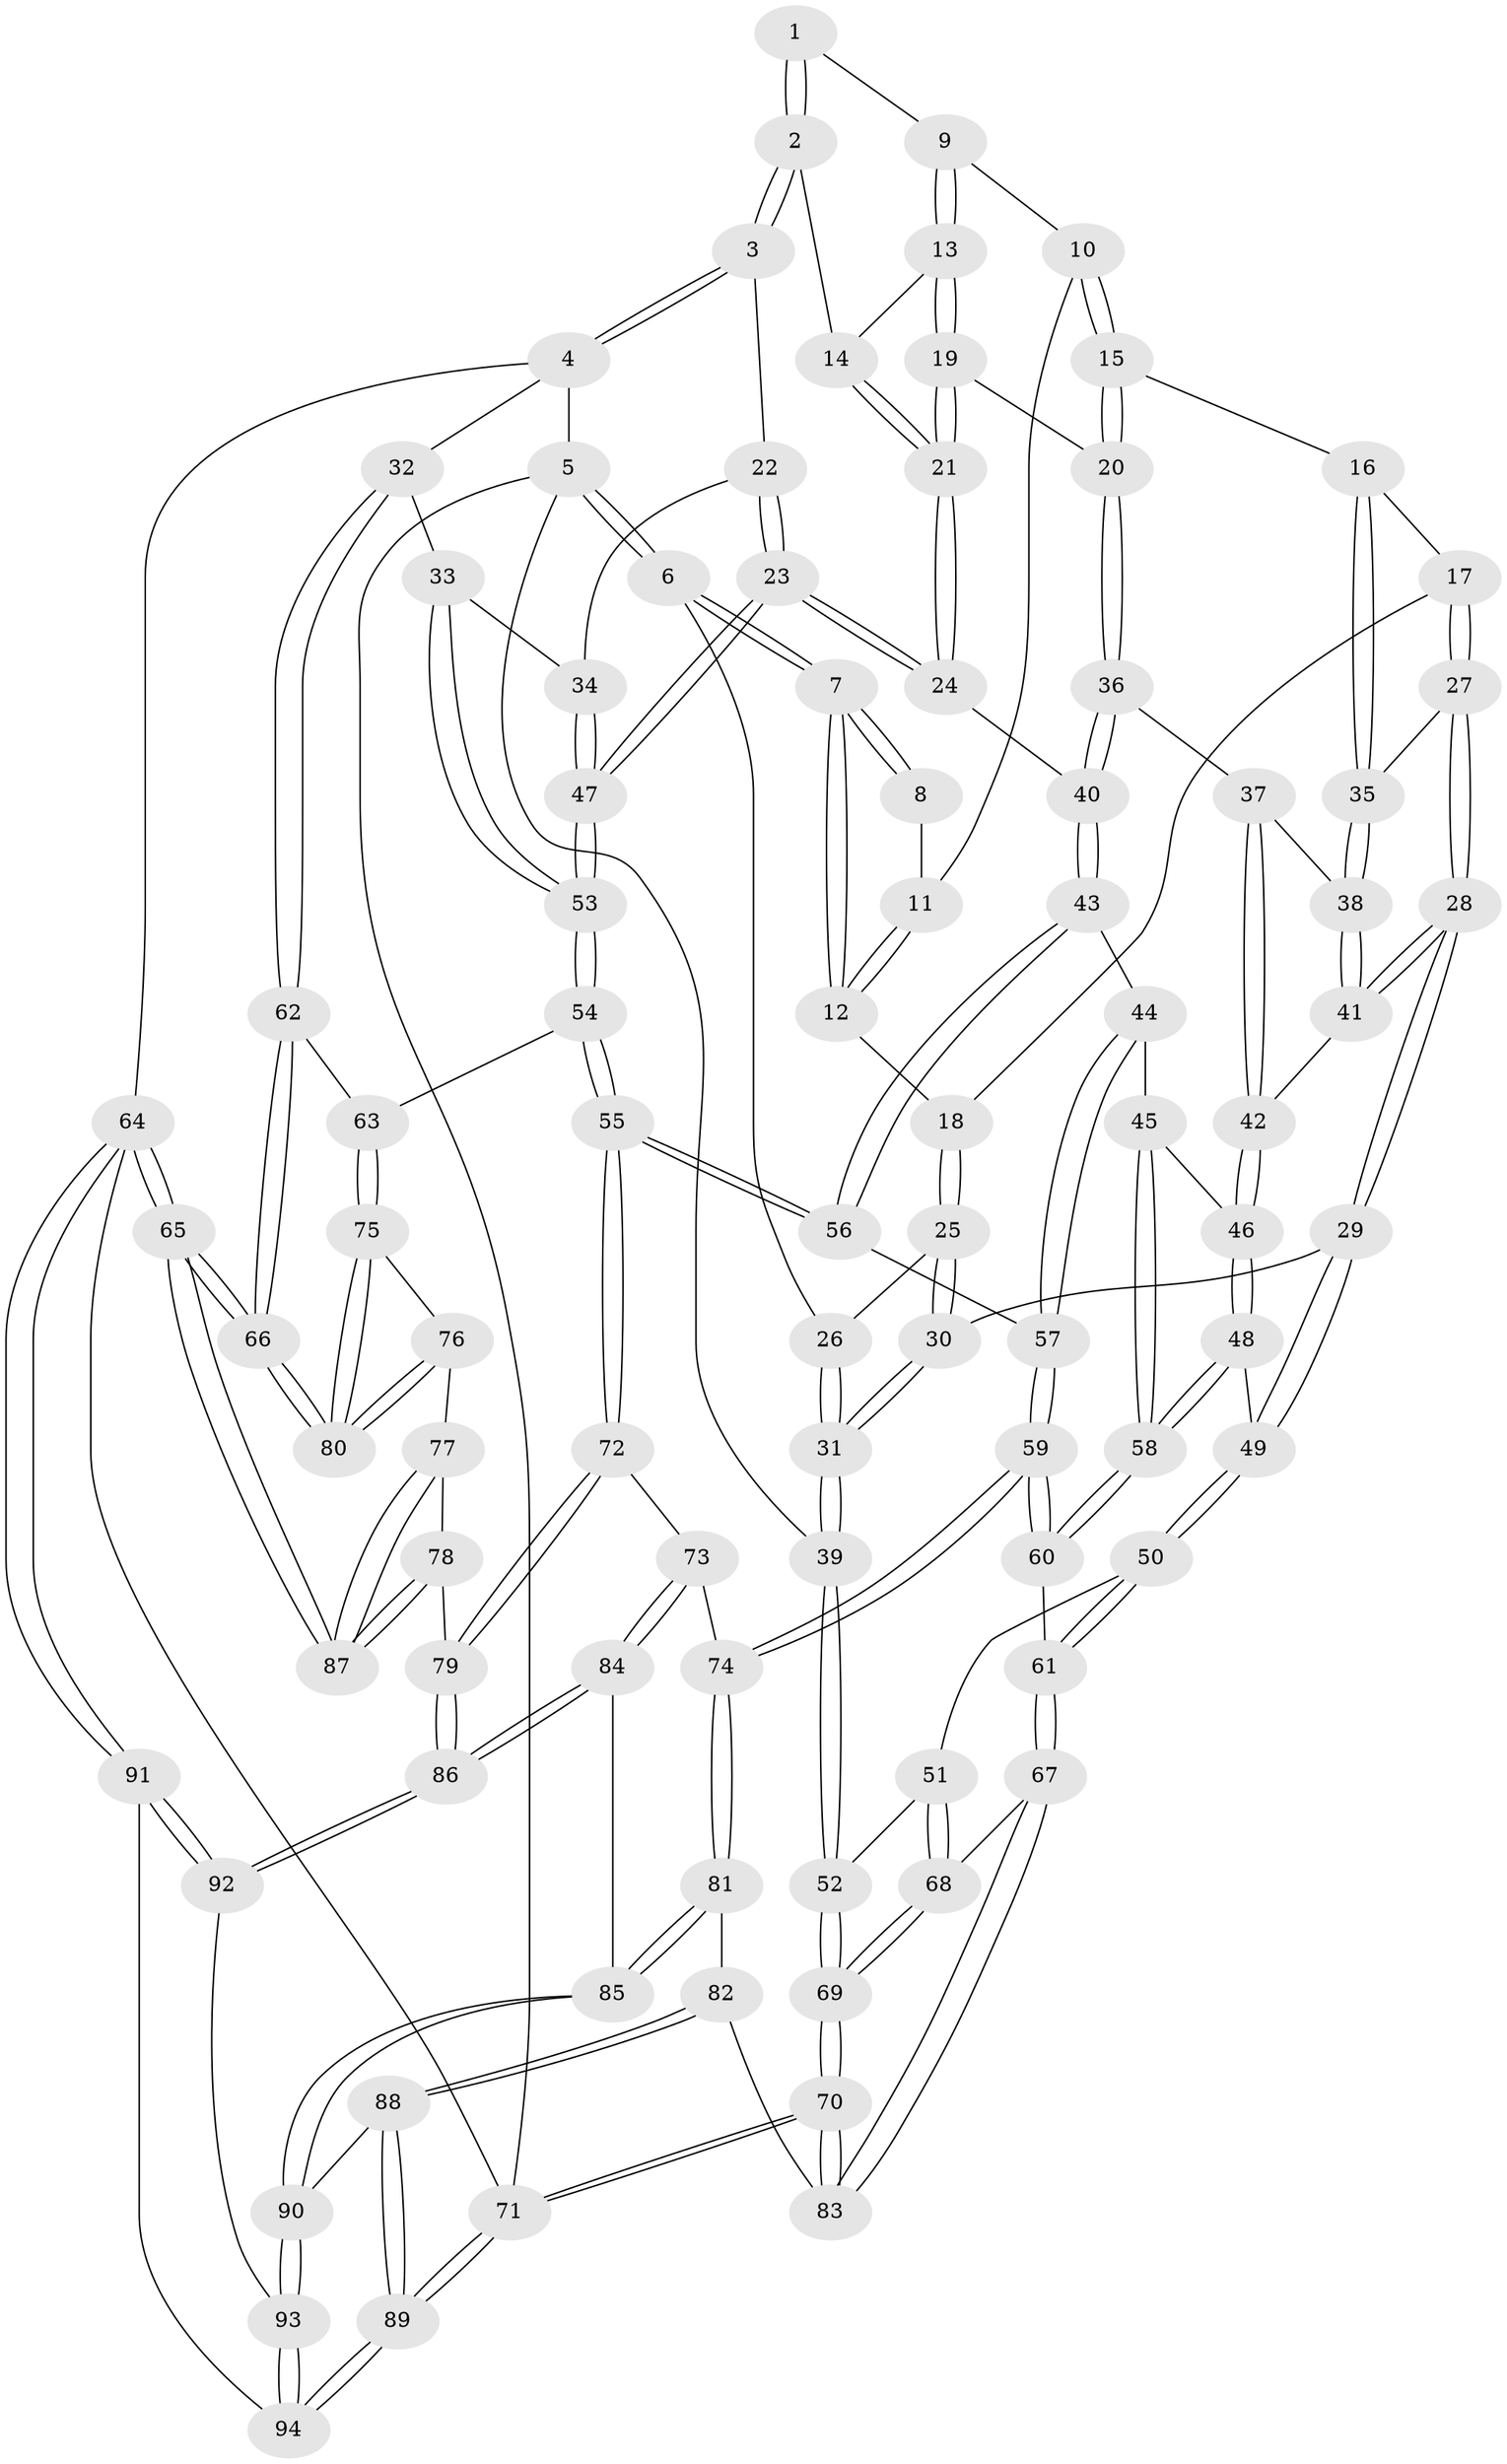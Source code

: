 // Generated by graph-tools (version 1.1) at 2025/27/03/09/25 03:27:04]
// undirected, 94 vertices, 232 edges
graph export_dot {
graph [start="1"]
  node [color=gray90,style=filled];
  1 [pos="+0.4045017041059157+0"];
  2 [pos="+0.9935576537493904+0"];
  3 [pos="+1+0"];
  4 [pos="+1+0"];
  5 [pos="+0+0"];
  6 [pos="+0+0"];
  7 [pos="+0+0"];
  8 [pos="+0.2266536184051152+0"];
  9 [pos="+0.40479308494526506+0"];
  10 [pos="+0.3795897701796872+0"];
  11 [pos="+0.2047016090809292+0.034646042828225754"];
  12 [pos="+0.18095780847201093+0.08830546901965171"];
  13 [pos="+0.5683350231507277+0.09368429931103242"];
  14 [pos="+0.839456526428738+0"];
  15 [pos="+0.3640178589430167+0.06919735254123986"];
  16 [pos="+0.2872717623143342+0.13572423240896217"];
  17 [pos="+0.2140655295382645+0.13249618312680694"];
  18 [pos="+0.18675796560855887+0.12286850128054506"];
  19 [pos="+0.5584912788501029+0.1352602421499765"];
  20 [pos="+0.4848970322723448+0.17630042243311025"];
  21 [pos="+0.710194849837427+0.2427582186221451"];
  22 [pos="+0.894877625341088+0.1686065135042828"];
  23 [pos="+0.74894422842757+0.3281353683525239"];
  24 [pos="+0.7244395649760981+0.3084646331876746"];
  25 [pos="+0.15103546883849886+0.14100898010606253"];
  26 [pos="+0.07638304615229499+0.12999774781364293"];
  27 [pos="+0.2130407442983512+0.24967332296260408"];
  28 [pos="+0.19388545557307965+0.32560720836749046"];
  29 [pos="+0.161434707548205+0.3498847708594968"];
  30 [pos="+0.09752617572999908+0.3275621705203024"];
  31 [pos="+0+0.35872694211790446"];
  32 [pos="+1+0.2997857690885056"];
  33 [pos="+1+0.31569321980064474"];
  34 [pos="+0.9414200243359099+0.30187181726181633"];
  35 [pos="+0.31659221769547413+0.22040369651071687"];
  36 [pos="+0.46059489059586733+0.2691405512796294"];
  37 [pos="+0.3670162017344763+0.27155961391672917"];
  38 [pos="+0.32763936519125414+0.24357043934405717"];
  39 [pos="+0+0.3693062933620198"];
  40 [pos="+0.5189942668874427+0.3567305444855742"];
  41 [pos="+0.20337982789400305+0.3228931285998253"];
  42 [pos="+0.33268633975784284+0.34707998448559385"];
  43 [pos="+0.5156996740023343+0.36572599495185937"];
  44 [pos="+0.4823293641561326+0.40838967220619327"];
  45 [pos="+0.4333629978565978+0.43808071595116815"];
  46 [pos="+0.3348429549861696+0.39232329868711663"];
  47 [pos="+0.7529832967086774+0.3332930223849745"];
  48 [pos="+0.2464009033551539+0.45110966943958847"];
  49 [pos="+0.2116733916293933+0.4449115412163581"];
  50 [pos="+0.13527666322213716+0.5657127849012659"];
  51 [pos="+0.0964700501078895+0.5676295625493063"];
  52 [pos="+0+0.405004702707698"];
  53 [pos="+0.7905214372654623+0.5265534533824638"];
  54 [pos="+0.7905321384486477+0.5306722669059685"];
  55 [pos="+0.6758859776997665+0.5818077716401293"];
  56 [pos="+0.6673263645720271+0.5786425642621651"];
  57 [pos="+0.5443475127064866+0.5698158187105236"];
  58 [pos="+0.37094270955922104+0.5772855232053246"];
  59 [pos="+0.40372000870803704+0.6335713406761369"];
  60 [pos="+0.37458995911532095+0.6071525376187716"];
  61 [pos="+0.21884023653585521+0.6490970231605888"];
  62 [pos="+1+0.43072142716071793"];
  63 [pos="+0.8139461632264351+0.5494137878369998"];
  64 [pos="+1+1"];
  65 [pos="+1+0.9824972276578385"];
  66 [pos="+1+0.8389169131426095"];
  67 [pos="+0.20402856328708296+0.7079305635602423"];
  68 [pos="+0.023102031686432548+0.7604183994496568"];
  69 [pos="+0+1"];
  70 [pos="+0+1"];
  71 [pos="+0+1"];
  72 [pos="+0.642368785157708+0.683614501592258"];
  73 [pos="+0.48836380825316156+0.7327421269886056"];
  74 [pos="+0.4080128798809687+0.6481321326851863"];
  75 [pos="+0.8214537312016642+0.5614694236554035"];
  76 [pos="+0.8136380954011269+0.7482282439632115"];
  77 [pos="+0.8055190254973743+0.7690629076978843"];
  78 [pos="+0.7411501142854051+0.8418462729180141"];
  79 [pos="+0.7009358886429186+0.865256638950568"];
  80 [pos="+1+0.7459155305859182"];
  81 [pos="+0.3167147323533422+0.8129639291531203"];
  82 [pos="+0.29260490206844836+0.8202970116140513"];
  83 [pos="+0.24055622007090738+0.8052254841394334"];
  84 [pos="+0.5004615920024054+0.8706437233882596"];
  85 [pos="+0.480156387265405+0.8901875130479555"];
  86 [pos="+0.699840626814549+0.867436396240764"];
  87 [pos="+1+0.9270979169846556"];
  88 [pos="+0.29775789074958314+0.9330214190432312"];
  89 [pos="+0+1"];
  90 [pos="+0.4519220386583679+0.9823518517922415"];
  91 [pos="+0.8524021266515207+1"];
  92 [pos="+0.7179698233238027+0.939423259477482"];
  93 [pos="+0.45535558399455217+1"];
  94 [pos="+0.45195378544260273+1"];
  1 -- 2;
  1 -- 2;
  1 -- 9;
  2 -- 3;
  2 -- 3;
  2 -- 14;
  3 -- 4;
  3 -- 4;
  3 -- 22;
  4 -- 5;
  4 -- 32;
  4 -- 64;
  5 -- 6;
  5 -- 6;
  5 -- 39;
  5 -- 71;
  6 -- 7;
  6 -- 7;
  6 -- 26;
  7 -- 8;
  7 -- 8;
  7 -- 12;
  7 -- 12;
  8 -- 11;
  9 -- 10;
  9 -- 13;
  9 -- 13;
  10 -- 11;
  10 -- 15;
  10 -- 15;
  11 -- 12;
  11 -- 12;
  12 -- 18;
  13 -- 14;
  13 -- 19;
  13 -- 19;
  14 -- 21;
  14 -- 21;
  15 -- 16;
  15 -- 20;
  15 -- 20;
  16 -- 17;
  16 -- 35;
  16 -- 35;
  17 -- 18;
  17 -- 27;
  17 -- 27;
  18 -- 25;
  18 -- 25;
  19 -- 20;
  19 -- 21;
  19 -- 21;
  20 -- 36;
  20 -- 36;
  21 -- 24;
  21 -- 24;
  22 -- 23;
  22 -- 23;
  22 -- 34;
  23 -- 24;
  23 -- 24;
  23 -- 47;
  23 -- 47;
  24 -- 40;
  25 -- 26;
  25 -- 30;
  25 -- 30;
  26 -- 31;
  26 -- 31;
  27 -- 28;
  27 -- 28;
  27 -- 35;
  28 -- 29;
  28 -- 29;
  28 -- 41;
  28 -- 41;
  29 -- 30;
  29 -- 49;
  29 -- 49;
  30 -- 31;
  30 -- 31;
  31 -- 39;
  31 -- 39;
  32 -- 33;
  32 -- 62;
  32 -- 62;
  33 -- 34;
  33 -- 53;
  33 -- 53;
  34 -- 47;
  34 -- 47;
  35 -- 38;
  35 -- 38;
  36 -- 37;
  36 -- 40;
  36 -- 40;
  37 -- 38;
  37 -- 42;
  37 -- 42;
  38 -- 41;
  38 -- 41;
  39 -- 52;
  39 -- 52;
  40 -- 43;
  40 -- 43;
  41 -- 42;
  42 -- 46;
  42 -- 46;
  43 -- 44;
  43 -- 56;
  43 -- 56;
  44 -- 45;
  44 -- 57;
  44 -- 57;
  45 -- 46;
  45 -- 58;
  45 -- 58;
  46 -- 48;
  46 -- 48;
  47 -- 53;
  47 -- 53;
  48 -- 49;
  48 -- 58;
  48 -- 58;
  49 -- 50;
  49 -- 50;
  50 -- 51;
  50 -- 61;
  50 -- 61;
  51 -- 52;
  51 -- 68;
  51 -- 68;
  52 -- 69;
  52 -- 69;
  53 -- 54;
  53 -- 54;
  54 -- 55;
  54 -- 55;
  54 -- 63;
  55 -- 56;
  55 -- 56;
  55 -- 72;
  55 -- 72;
  56 -- 57;
  57 -- 59;
  57 -- 59;
  58 -- 60;
  58 -- 60;
  59 -- 60;
  59 -- 60;
  59 -- 74;
  59 -- 74;
  60 -- 61;
  61 -- 67;
  61 -- 67;
  62 -- 63;
  62 -- 66;
  62 -- 66;
  63 -- 75;
  63 -- 75;
  64 -- 65;
  64 -- 65;
  64 -- 91;
  64 -- 91;
  64 -- 71;
  65 -- 66;
  65 -- 66;
  65 -- 87;
  65 -- 87;
  66 -- 80;
  66 -- 80;
  67 -- 68;
  67 -- 83;
  67 -- 83;
  68 -- 69;
  68 -- 69;
  69 -- 70;
  69 -- 70;
  70 -- 71;
  70 -- 71;
  70 -- 83;
  70 -- 83;
  71 -- 89;
  71 -- 89;
  72 -- 73;
  72 -- 79;
  72 -- 79;
  73 -- 74;
  73 -- 84;
  73 -- 84;
  74 -- 81;
  74 -- 81;
  75 -- 76;
  75 -- 80;
  75 -- 80;
  76 -- 77;
  76 -- 80;
  76 -- 80;
  77 -- 78;
  77 -- 87;
  77 -- 87;
  78 -- 79;
  78 -- 87;
  78 -- 87;
  79 -- 86;
  79 -- 86;
  81 -- 82;
  81 -- 85;
  81 -- 85;
  82 -- 83;
  82 -- 88;
  82 -- 88;
  84 -- 85;
  84 -- 86;
  84 -- 86;
  85 -- 90;
  85 -- 90;
  86 -- 92;
  86 -- 92;
  88 -- 89;
  88 -- 89;
  88 -- 90;
  89 -- 94;
  89 -- 94;
  90 -- 93;
  90 -- 93;
  91 -- 92;
  91 -- 92;
  91 -- 94;
  92 -- 93;
  93 -- 94;
  93 -- 94;
}

